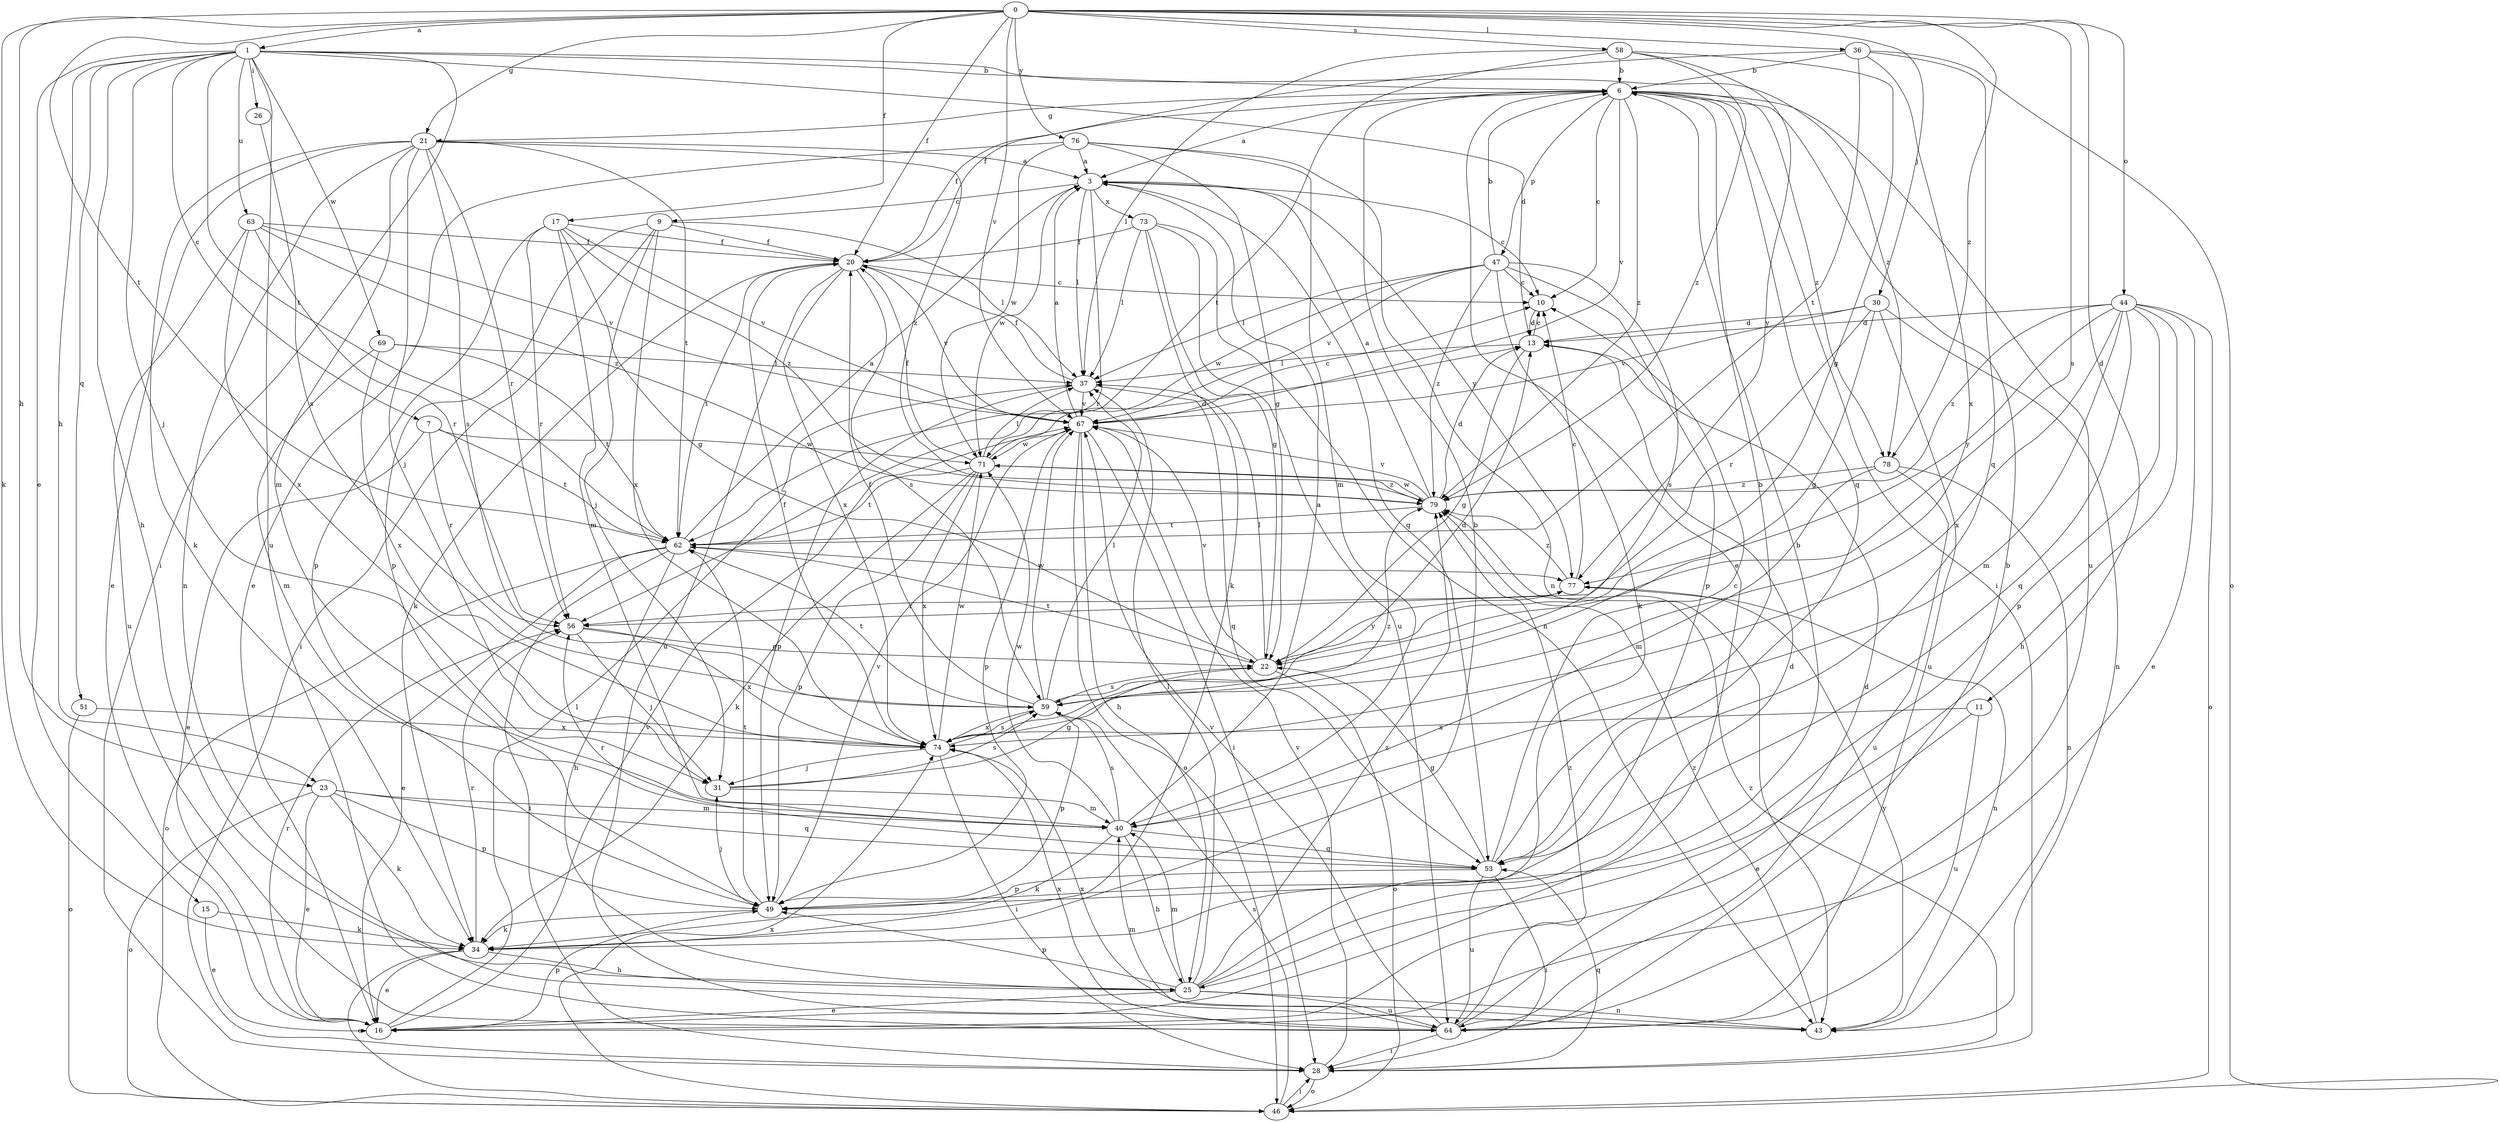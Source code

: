 strict digraph  {
0;
1;
3;
6;
7;
9;
10;
11;
13;
15;
16;
17;
20;
21;
22;
23;
25;
26;
28;
30;
31;
34;
36;
37;
40;
43;
44;
46;
47;
49;
51;
53;
56;
58;
59;
62;
63;
64;
67;
69;
71;
73;
74;
76;
77;
78;
79;
0 -> 1  [label=a];
0 -> 11  [label=d];
0 -> 17  [label=f];
0 -> 20  [label=f];
0 -> 21  [label=g];
0 -> 23  [label=h];
0 -> 30  [label=j];
0 -> 34  [label=k];
0 -> 36  [label=l];
0 -> 44  [label=o];
0 -> 58  [label=s];
0 -> 59  [label=s];
0 -> 62  [label=t];
0 -> 67  [label=v];
0 -> 76  [label=y];
0 -> 78  [label=z];
1 -> 6  [label=b];
1 -> 7  [label=c];
1 -> 13  [label=d];
1 -> 15  [label=e];
1 -> 23  [label=h];
1 -> 25  [label=h];
1 -> 26  [label=i];
1 -> 28  [label=i];
1 -> 31  [label=j];
1 -> 51  [label=q];
1 -> 62  [label=t];
1 -> 63  [label=u];
1 -> 64  [label=u];
1 -> 69  [label=w];
1 -> 78  [label=z];
3 -> 9  [label=c];
3 -> 10  [label=c];
3 -> 37  [label=l];
3 -> 53  [label=q];
3 -> 56  [label=r];
3 -> 71  [label=w];
3 -> 73  [label=x];
3 -> 77  [label=y];
6 -> 3  [label=a];
6 -> 10  [label=c];
6 -> 16  [label=e];
6 -> 20  [label=f];
6 -> 21  [label=g];
6 -> 28  [label=i];
6 -> 47  [label=p];
6 -> 53  [label=q];
6 -> 64  [label=u];
6 -> 67  [label=v];
6 -> 78  [label=z];
6 -> 79  [label=z];
7 -> 16  [label=e];
7 -> 56  [label=r];
7 -> 62  [label=t];
7 -> 71  [label=w];
9 -> 20  [label=f];
9 -> 28  [label=i];
9 -> 31  [label=j];
9 -> 37  [label=l];
9 -> 49  [label=p];
9 -> 74  [label=x];
10 -> 13  [label=d];
11 -> 16  [label=e];
11 -> 64  [label=u];
11 -> 74  [label=x];
13 -> 10  [label=c];
13 -> 22  [label=g];
13 -> 37  [label=l];
15 -> 16  [label=e];
15 -> 34  [label=k];
16 -> 37  [label=l];
16 -> 49  [label=p];
16 -> 56  [label=r];
16 -> 67  [label=v];
17 -> 20  [label=f];
17 -> 22  [label=g];
17 -> 40  [label=m];
17 -> 49  [label=p];
17 -> 56  [label=r];
17 -> 67  [label=v];
17 -> 79  [label=z];
20 -> 10  [label=c];
20 -> 34  [label=k];
20 -> 59  [label=s];
20 -> 62  [label=t];
20 -> 64  [label=u];
20 -> 67  [label=v];
20 -> 74  [label=x];
21 -> 3  [label=a];
21 -> 16  [label=e];
21 -> 31  [label=j];
21 -> 34  [label=k];
21 -> 40  [label=m];
21 -> 43  [label=n];
21 -> 56  [label=r];
21 -> 59  [label=s];
21 -> 62  [label=t];
21 -> 79  [label=z];
22 -> 37  [label=l];
22 -> 46  [label=o];
22 -> 59  [label=s];
22 -> 62  [label=t];
22 -> 67  [label=v];
22 -> 77  [label=y];
23 -> 16  [label=e];
23 -> 34  [label=k];
23 -> 40  [label=m];
23 -> 46  [label=o];
23 -> 49  [label=p];
23 -> 53  [label=q];
25 -> 6  [label=b];
25 -> 13  [label=d];
25 -> 16  [label=e];
25 -> 37  [label=l];
25 -> 40  [label=m];
25 -> 43  [label=n];
25 -> 49  [label=p];
25 -> 64  [label=u];
25 -> 79  [label=z];
26 -> 59  [label=s];
28 -> 46  [label=o];
28 -> 53  [label=q];
28 -> 67  [label=v];
28 -> 79  [label=z];
30 -> 13  [label=d];
30 -> 22  [label=g];
30 -> 43  [label=n];
30 -> 56  [label=r];
30 -> 64  [label=u];
30 -> 67  [label=v];
31 -> 22  [label=g];
31 -> 40  [label=m];
31 -> 59  [label=s];
34 -> 6  [label=b];
34 -> 16  [label=e];
34 -> 25  [label=h];
34 -> 46  [label=o];
34 -> 56  [label=r];
36 -> 6  [label=b];
36 -> 20  [label=f];
36 -> 46  [label=o];
36 -> 53  [label=q];
36 -> 62  [label=t];
36 -> 74  [label=x];
37 -> 20  [label=f];
37 -> 49  [label=p];
37 -> 53  [label=q];
37 -> 67  [label=v];
40 -> 3  [label=a];
40 -> 25  [label=h];
40 -> 34  [label=k];
40 -> 53  [label=q];
40 -> 59  [label=s];
40 -> 71  [label=w];
43 -> 74  [label=x];
43 -> 77  [label=y];
43 -> 79  [label=z];
44 -> 13  [label=d];
44 -> 16  [label=e];
44 -> 25  [label=h];
44 -> 40  [label=m];
44 -> 46  [label=o];
44 -> 49  [label=p];
44 -> 53  [label=q];
44 -> 74  [label=x];
44 -> 77  [label=y];
44 -> 79  [label=z];
46 -> 28  [label=i];
46 -> 59  [label=s];
46 -> 74  [label=x];
47 -> 6  [label=b];
47 -> 10  [label=c];
47 -> 34  [label=k];
47 -> 37  [label=l];
47 -> 49  [label=p];
47 -> 59  [label=s];
47 -> 67  [label=v];
47 -> 71  [label=w];
47 -> 79  [label=z];
49 -> 31  [label=j];
49 -> 34  [label=k];
49 -> 62  [label=t];
49 -> 67  [label=v];
51 -> 46  [label=o];
51 -> 74  [label=x];
53 -> 6  [label=b];
53 -> 10  [label=c];
53 -> 22  [label=g];
53 -> 28  [label=i];
53 -> 49  [label=p];
53 -> 56  [label=r];
53 -> 64  [label=u];
56 -> 22  [label=g];
56 -> 31  [label=j];
56 -> 74  [label=x];
58 -> 6  [label=b];
58 -> 22  [label=g];
58 -> 37  [label=l];
58 -> 62  [label=t];
58 -> 77  [label=y];
58 -> 79  [label=z];
59 -> 13  [label=d];
59 -> 20  [label=f];
59 -> 37  [label=l];
59 -> 49  [label=p];
59 -> 62  [label=t];
59 -> 67  [label=v];
59 -> 74  [label=x];
62 -> 3  [label=a];
62 -> 16  [label=e];
62 -> 25  [label=h];
62 -> 28  [label=i];
62 -> 46  [label=o];
62 -> 77  [label=y];
63 -> 20  [label=f];
63 -> 56  [label=r];
63 -> 64  [label=u];
63 -> 67  [label=v];
63 -> 74  [label=x];
63 -> 79  [label=z];
64 -> 6  [label=b];
64 -> 13  [label=d];
64 -> 28  [label=i];
64 -> 40  [label=m];
64 -> 67  [label=v];
64 -> 74  [label=x];
64 -> 79  [label=z];
67 -> 3  [label=a];
67 -> 10  [label=c];
67 -> 25  [label=h];
67 -> 28  [label=i];
67 -> 46  [label=o];
67 -> 49  [label=p];
67 -> 71  [label=w];
69 -> 37  [label=l];
69 -> 40  [label=m];
69 -> 62  [label=t];
69 -> 74  [label=x];
71 -> 13  [label=d];
71 -> 20  [label=f];
71 -> 34  [label=k];
71 -> 37  [label=l];
71 -> 49  [label=p];
71 -> 62  [label=t];
71 -> 74  [label=x];
71 -> 79  [label=z];
73 -> 20  [label=f];
73 -> 22  [label=g];
73 -> 34  [label=k];
73 -> 37  [label=l];
73 -> 43  [label=n];
73 -> 64  [label=u];
74 -> 20  [label=f];
74 -> 28  [label=i];
74 -> 31  [label=j];
74 -> 59  [label=s];
74 -> 71  [label=w];
74 -> 79  [label=z];
76 -> 3  [label=a];
76 -> 16  [label=e];
76 -> 22  [label=g];
76 -> 40  [label=m];
76 -> 43  [label=n];
76 -> 71  [label=w];
77 -> 10  [label=c];
77 -> 43  [label=n];
77 -> 56  [label=r];
77 -> 79  [label=z];
78 -> 40  [label=m];
78 -> 43  [label=n];
78 -> 64  [label=u];
78 -> 79  [label=z];
79 -> 3  [label=a];
79 -> 13  [label=d];
79 -> 62  [label=t];
79 -> 67  [label=v];
79 -> 71  [label=w];
}
